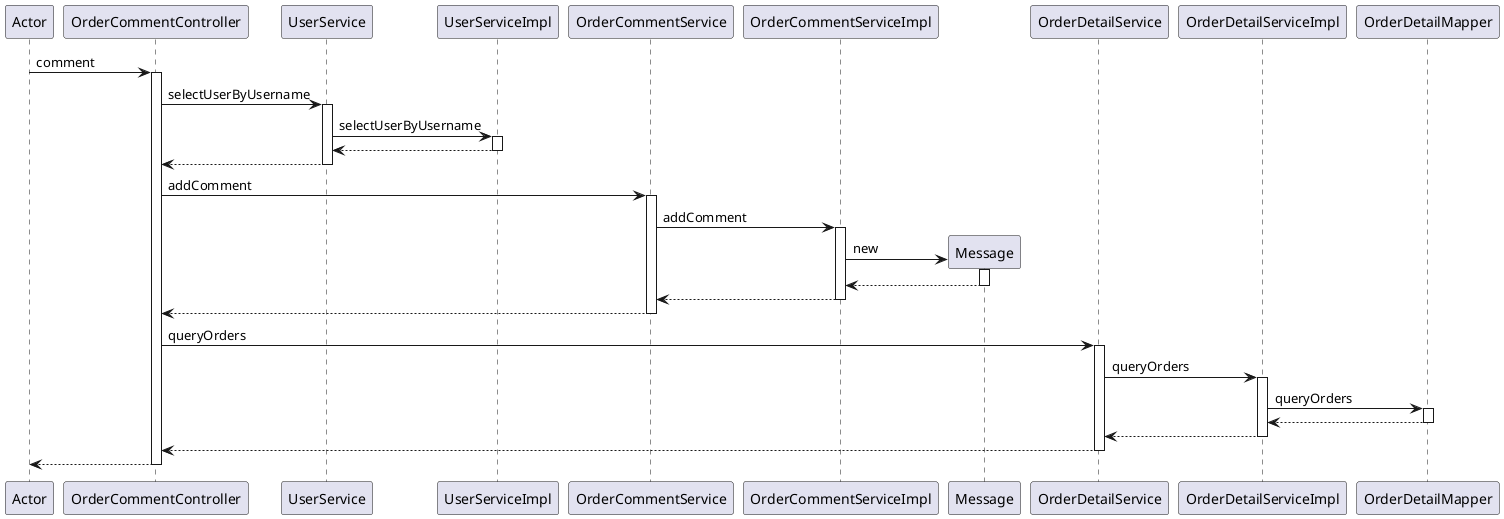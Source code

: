 @startuml
participant Actor
Actor -> OrderCommentController : comment
activate OrderCommentController
OrderCommentController -> UserService : selectUserByUsername
activate UserService
UserService -> UserServiceImpl : selectUserByUsername
activate UserServiceImpl
UserServiceImpl --> UserService
deactivate UserServiceImpl
UserService --> OrderCommentController
deactivate UserService
OrderCommentController -> OrderCommentService : addComment
activate OrderCommentService
OrderCommentService -> OrderCommentServiceImpl : addComment
activate OrderCommentServiceImpl
create Message
OrderCommentServiceImpl -> Message : new
activate Message
Message --> OrderCommentServiceImpl
deactivate Message
OrderCommentServiceImpl --> OrderCommentService
deactivate OrderCommentServiceImpl
OrderCommentService --> OrderCommentController
deactivate OrderCommentService
OrderCommentController -> OrderDetailService : queryOrders
activate OrderDetailService
OrderDetailService -> OrderDetailServiceImpl : queryOrders
activate OrderDetailServiceImpl
OrderDetailServiceImpl -> OrderDetailMapper : queryOrders
activate OrderDetailMapper
OrderDetailMapper --> OrderDetailServiceImpl
deactivate OrderDetailMapper
OrderDetailServiceImpl --> OrderDetailService
deactivate OrderDetailServiceImpl
OrderDetailService --> OrderCommentController
deactivate OrderDetailService
return
@enduml
